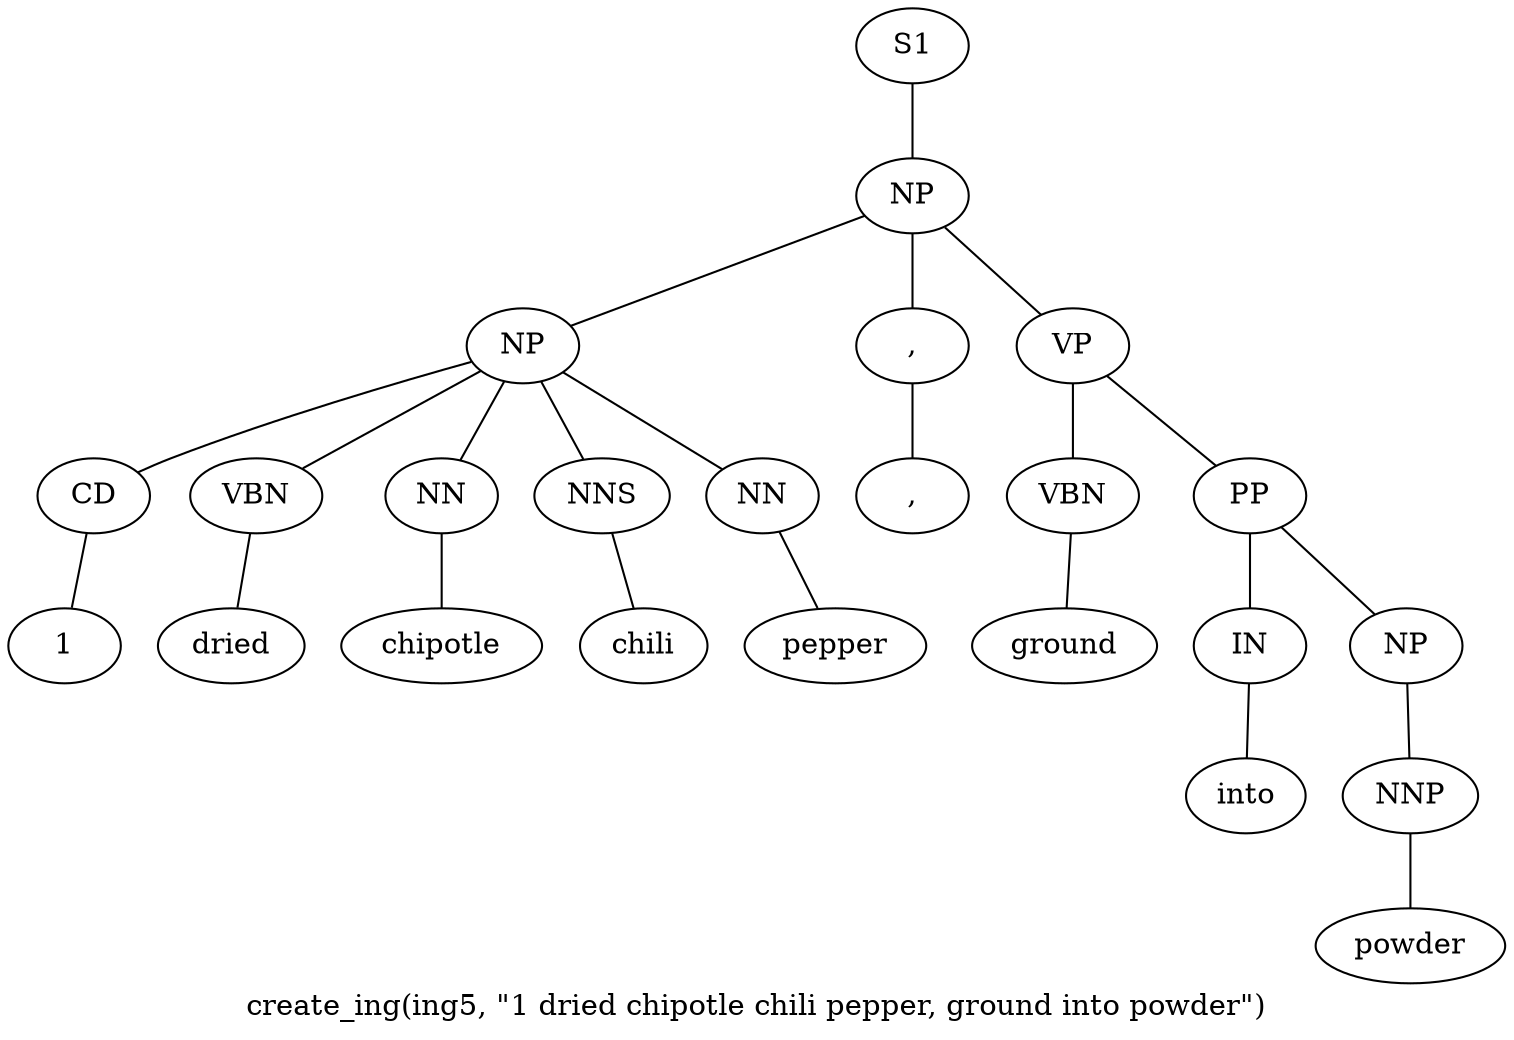 graph SyntaxGraph {
	label = "create_ing(ing5, \"1 dried chipotle chili pepper, ground into powder\")";
	Node0 [label="S1"];
	Node1 [label="NP"];
	Node2 [label="NP"];
	Node3 [label="CD"];
	Node4 [label="1"];
	Node5 [label="VBN"];
	Node6 [label="dried"];
	Node7 [label="NN"];
	Node8 [label="chipotle"];
	Node9 [label="NNS"];
	Node10 [label="chili"];
	Node11 [label="NN"];
	Node12 [label="pepper"];
	Node13 [label=","];
	Node14 [label=","];
	Node15 [label="VP"];
	Node16 [label="VBN"];
	Node17 [label="ground"];
	Node18 [label="PP"];
	Node19 [label="IN"];
	Node20 [label="into"];
	Node21 [label="NP"];
	Node22 [label="NNP"];
	Node23 [label="powder"];

	Node0 -- Node1;
	Node1 -- Node2;
	Node1 -- Node13;
	Node1 -- Node15;
	Node2 -- Node3;
	Node2 -- Node5;
	Node2 -- Node7;
	Node2 -- Node9;
	Node2 -- Node11;
	Node3 -- Node4;
	Node5 -- Node6;
	Node7 -- Node8;
	Node9 -- Node10;
	Node11 -- Node12;
	Node13 -- Node14;
	Node15 -- Node16;
	Node15 -- Node18;
	Node16 -- Node17;
	Node18 -- Node19;
	Node18 -- Node21;
	Node19 -- Node20;
	Node21 -- Node22;
	Node22 -- Node23;
}